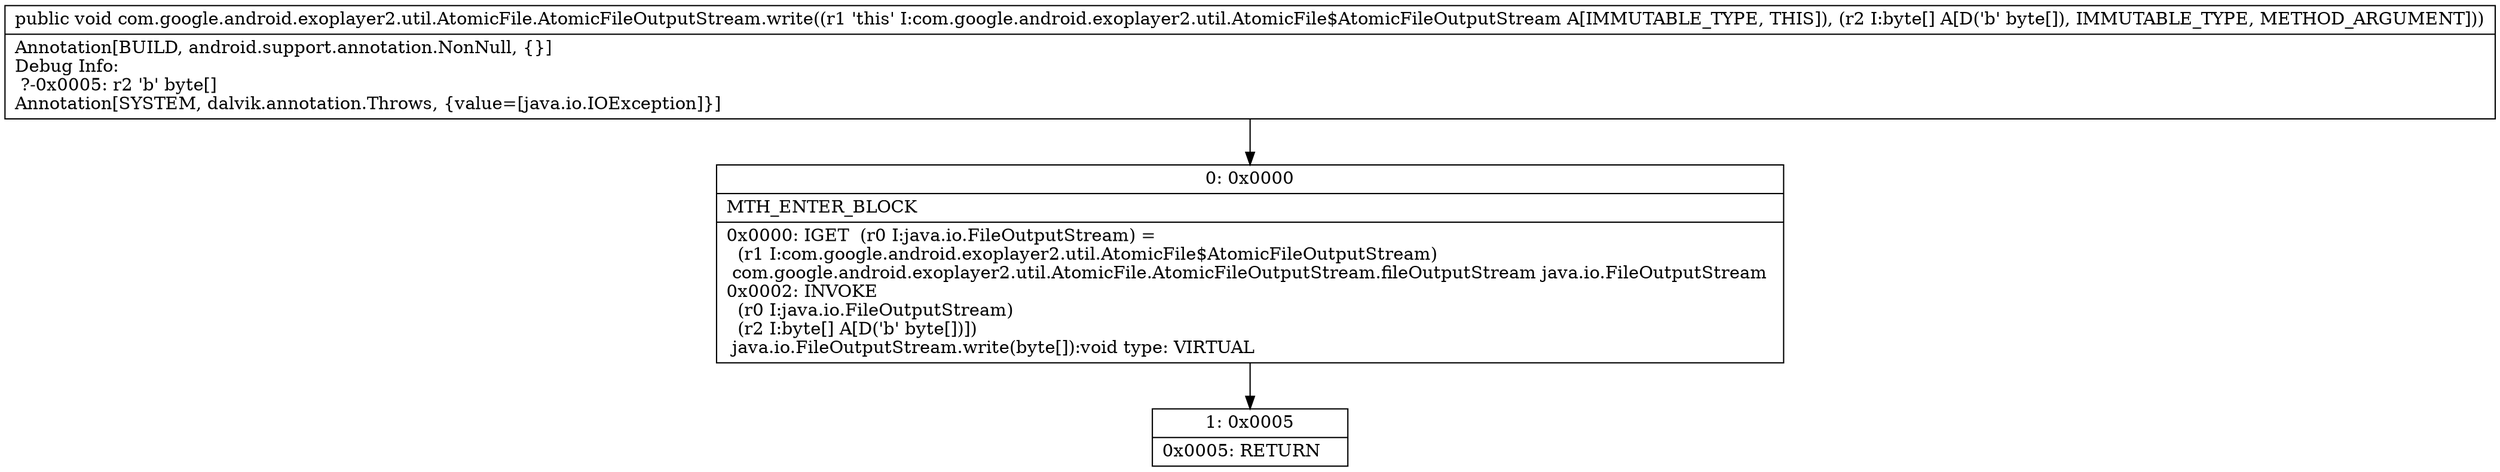 digraph "CFG forcom.google.android.exoplayer2.util.AtomicFile.AtomicFileOutputStream.write([B)V" {
Node_0 [shape=record,label="{0\:\ 0x0000|MTH_ENTER_BLOCK\l|0x0000: IGET  (r0 I:java.io.FileOutputStream) = \l  (r1 I:com.google.android.exoplayer2.util.AtomicFile$AtomicFileOutputStream)\l com.google.android.exoplayer2.util.AtomicFile.AtomicFileOutputStream.fileOutputStream java.io.FileOutputStream \l0x0002: INVOKE  \l  (r0 I:java.io.FileOutputStream)\l  (r2 I:byte[] A[D('b' byte[])])\l java.io.FileOutputStream.write(byte[]):void type: VIRTUAL \l}"];
Node_1 [shape=record,label="{1\:\ 0x0005|0x0005: RETURN   \l}"];
MethodNode[shape=record,label="{public void com.google.android.exoplayer2.util.AtomicFile.AtomicFileOutputStream.write((r1 'this' I:com.google.android.exoplayer2.util.AtomicFile$AtomicFileOutputStream A[IMMUTABLE_TYPE, THIS]), (r2 I:byte[] A[D('b' byte[]), IMMUTABLE_TYPE, METHOD_ARGUMENT]))  | Annotation[BUILD, android.support.annotation.NonNull, \{\}]\lDebug Info:\l  ?\-0x0005: r2 'b' byte[]\lAnnotation[SYSTEM, dalvik.annotation.Throws, \{value=[java.io.IOException]\}]\l}"];
MethodNode -> Node_0;
Node_0 -> Node_1;
}

